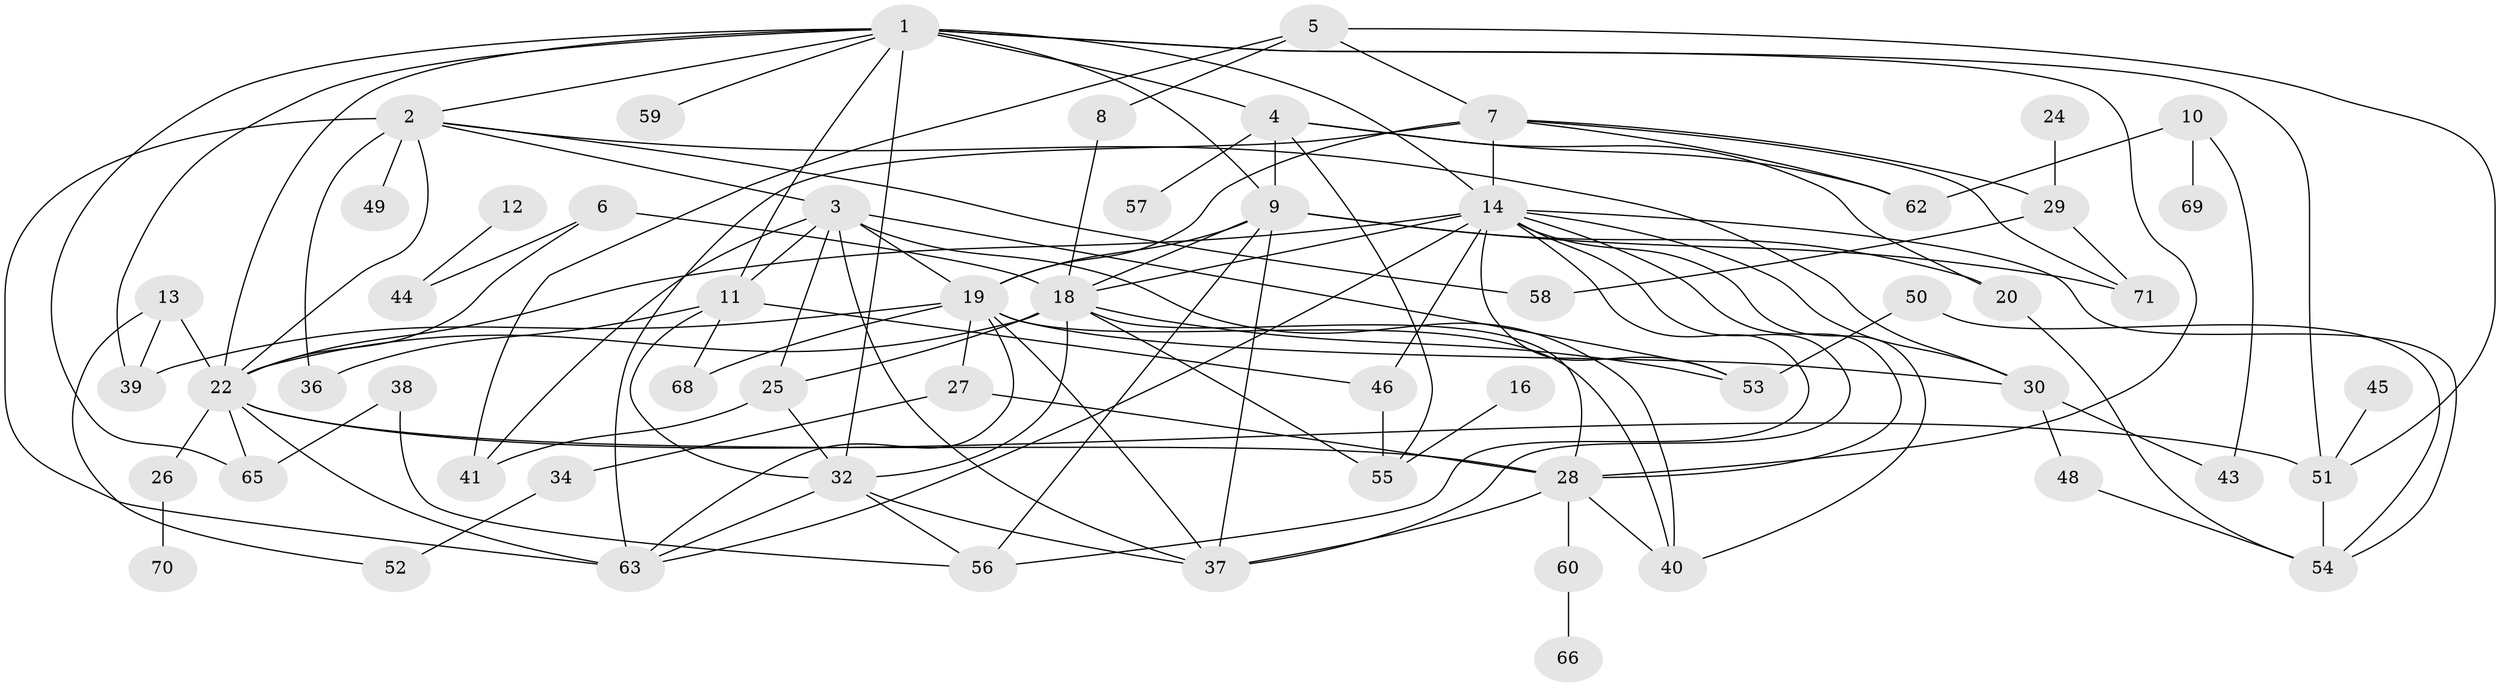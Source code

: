 // original degree distribution, {2: 0.176056338028169, 6: 0.035211267605633804, 7: 0.014084507042253521, 5: 0.08450704225352113, 4: 0.20422535211267606, 1: 0.176056338028169, 3: 0.2112676056338028, 9: 0.007042253521126761, 0: 0.08450704225352113, 8: 0.007042253521126761}
// Generated by graph-tools (version 1.1) at 2025/33/03/09/25 02:33:47]
// undirected, 59 vertices, 119 edges
graph export_dot {
graph [start="1"]
  node [color=gray90,style=filled];
  1;
  2;
  3;
  4;
  5;
  6;
  7;
  8;
  9;
  10;
  11;
  12;
  13;
  14;
  16;
  18;
  19;
  20;
  22;
  24;
  25;
  26;
  27;
  28;
  29;
  30;
  32;
  34;
  36;
  37;
  38;
  39;
  40;
  41;
  43;
  44;
  45;
  46;
  48;
  49;
  50;
  51;
  52;
  53;
  54;
  55;
  56;
  57;
  58;
  59;
  60;
  62;
  63;
  65;
  66;
  68;
  69;
  70;
  71;
  1 -- 2 [weight=1.0];
  1 -- 4 [weight=2.0];
  1 -- 9 [weight=1.0];
  1 -- 11 [weight=1.0];
  1 -- 14 [weight=2.0];
  1 -- 22 [weight=2.0];
  1 -- 28 [weight=1.0];
  1 -- 32 [weight=1.0];
  1 -- 39 [weight=1.0];
  1 -- 51 [weight=1.0];
  1 -- 59 [weight=1.0];
  1 -- 65 [weight=1.0];
  2 -- 3 [weight=1.0];
  2 -- 22 [weight=1.0];
  2 -- 30 [weight=1.0];
  2 -- 36 [weight=2.0];
  2 -- 49 [weight=1.0];
  2 -- 58 [weight=1.0];
  2 -- 63 [weight=2.0];
  3 -- 11 [weight=1.0];
  3 -- 19 [weight=1.0];
  3 -- 25 [weight=1.0];
  3 -- 37 [weight=1.0];
  3 -- 40 [weight=1.0];
  3 -- 41 [weight=1.0];
  3 -- 53 [weight=2.0];
  4 -- 9 [weight=3.0];
  4 -- 20 [weight=1.0];
  4 -- 55 [weight=1.0];
  4 -- 57 [weight=1.0];
  4 -- 62 [weight=1.0];
  5 -- 7 [weight=1.0];
  5 -- 8 [weight=1.0];
  5 -- 41 [weight=1.0];
  5 -- 51 [weight=1.0];
  6 -- 18 [weight=1.0];
  6 -- 22 [weight=1.0];
  6 -- 44 [weight=1.0];
  7 -- 14 [weight=1.0];
  7 -- 19 [weight=1.0];
  7 -- 29 [weight=1.0];
  7 -- 62 [weight=1.0];
  7 -- 63 [weight=1.0];
  7 -- 71 [weight=1.0];
  8 -- 18 [weight=1.0];
  9 -- 18 [weight=1.0];
  9 -- 19 [weight=1.0];
  9 -- 20 [weight=1.0];
  9 -- 37 [weight=1.0];
  9 -- 56 [weight=1.0];
  9 -- 71 [weight=1.0];
  10 -- 43 [weight=1.0];
  10 -- 62 [weight=1.0];
  10 -- 69 [weight=1.0];
  11 -- 32 [weight=1.0];
  11 -- 36 [weight=1.0];
  11 -- 46 [weight=1.0];
  11 -- 68 [weight=2.0];
  12 -- 44 [weight=1.0];
  13 -- 22 [weight=1.0];
  13 -- 39 [weight=2.0];
  13 -- 52 [weight=1.0];
  14 -- 18 [weight=2.0];
  14 -- 22 [weight=1.0];
  14 -- 28 [weight=1.0];
  14 -- 30 [weight=1.0];
  14 -- 37 [weight=1.0];
  14 -- 40 [weight=1.0];
  14 -- 46 [weight=1.0];
  14 -- 53 [weight=1.0];
  14 -- 54 [weight=1.0];
  14 -- 56 [weight=1.0];
  14 -- 63 [weight=1.0];
  16 -- 55 [weight=1.0];
  18 -- 22 [weight=1.0];
  18 -- 25 [weight=1.0];
  18 -- 28 [weight=1.0];
  18 -- 32 [weight=1.0];
  18 -- 53 [weight=1.0];
  18 -- 55 [weight=1.0];
  19 -- 27 [weight=1.0];
  19 -- 30 [weight=1.0];
  19 -- 37 [weight=1.0];
  19 -- 39 [weight=1.0];
  19 -- 40 [weight=1.0];
  19 -- 63 [weight=1.0];
  19 -- 68 [weight=1.0];
  20 -- 54 [weight=1.0];
  22 -- 26 [weight=1.0];
  22 -- 28 [weight=1.0];
  22 -- 51 [weight=1.0];
  22 -- 63 [weight=1.0];
  22 -- 65 [weight=1.0];
  24 -- 29 [weight=1.0];
  25 -- 32 [weight=1.0];
  25 -- 41 [weight=2.0];
  26 -- 70 [weight=1.0];
  27 -- 28 [weight=1.0];
  27 -- 34 [weight=1.0];
  28 -- 37 [weight=1.0];
  28 -- 40 [weight=1.0];
  28 -- 60 [weight=1.0];
  29 -- 58 [weight=1.0];
  29 -- 71 [weight=1.0];
  30 -- 43 [weight=1.0];
  30 -- 48 [weight=1.0];
  32 -- 37 [weight=1.0];
  32 -- 56 [weight=1.0];
  32 -- 63 [weight=1.0];
  34 -- 52 [weight=1.0];
  38 -- 56 [weight=1.0];
  38 -- 65 [weight=1.0];
  45 -- 51 [weight=1.0];
  46 -- 55 [weight=1.0];
  48 -- 54 [weight=1.0];
  50 -- 53 [weight=1.0];
  50 -- 54 [weight=1.0];
  51 -- 54 [weight=1.0];
  60 -- 66 [weight=1.0];
}
